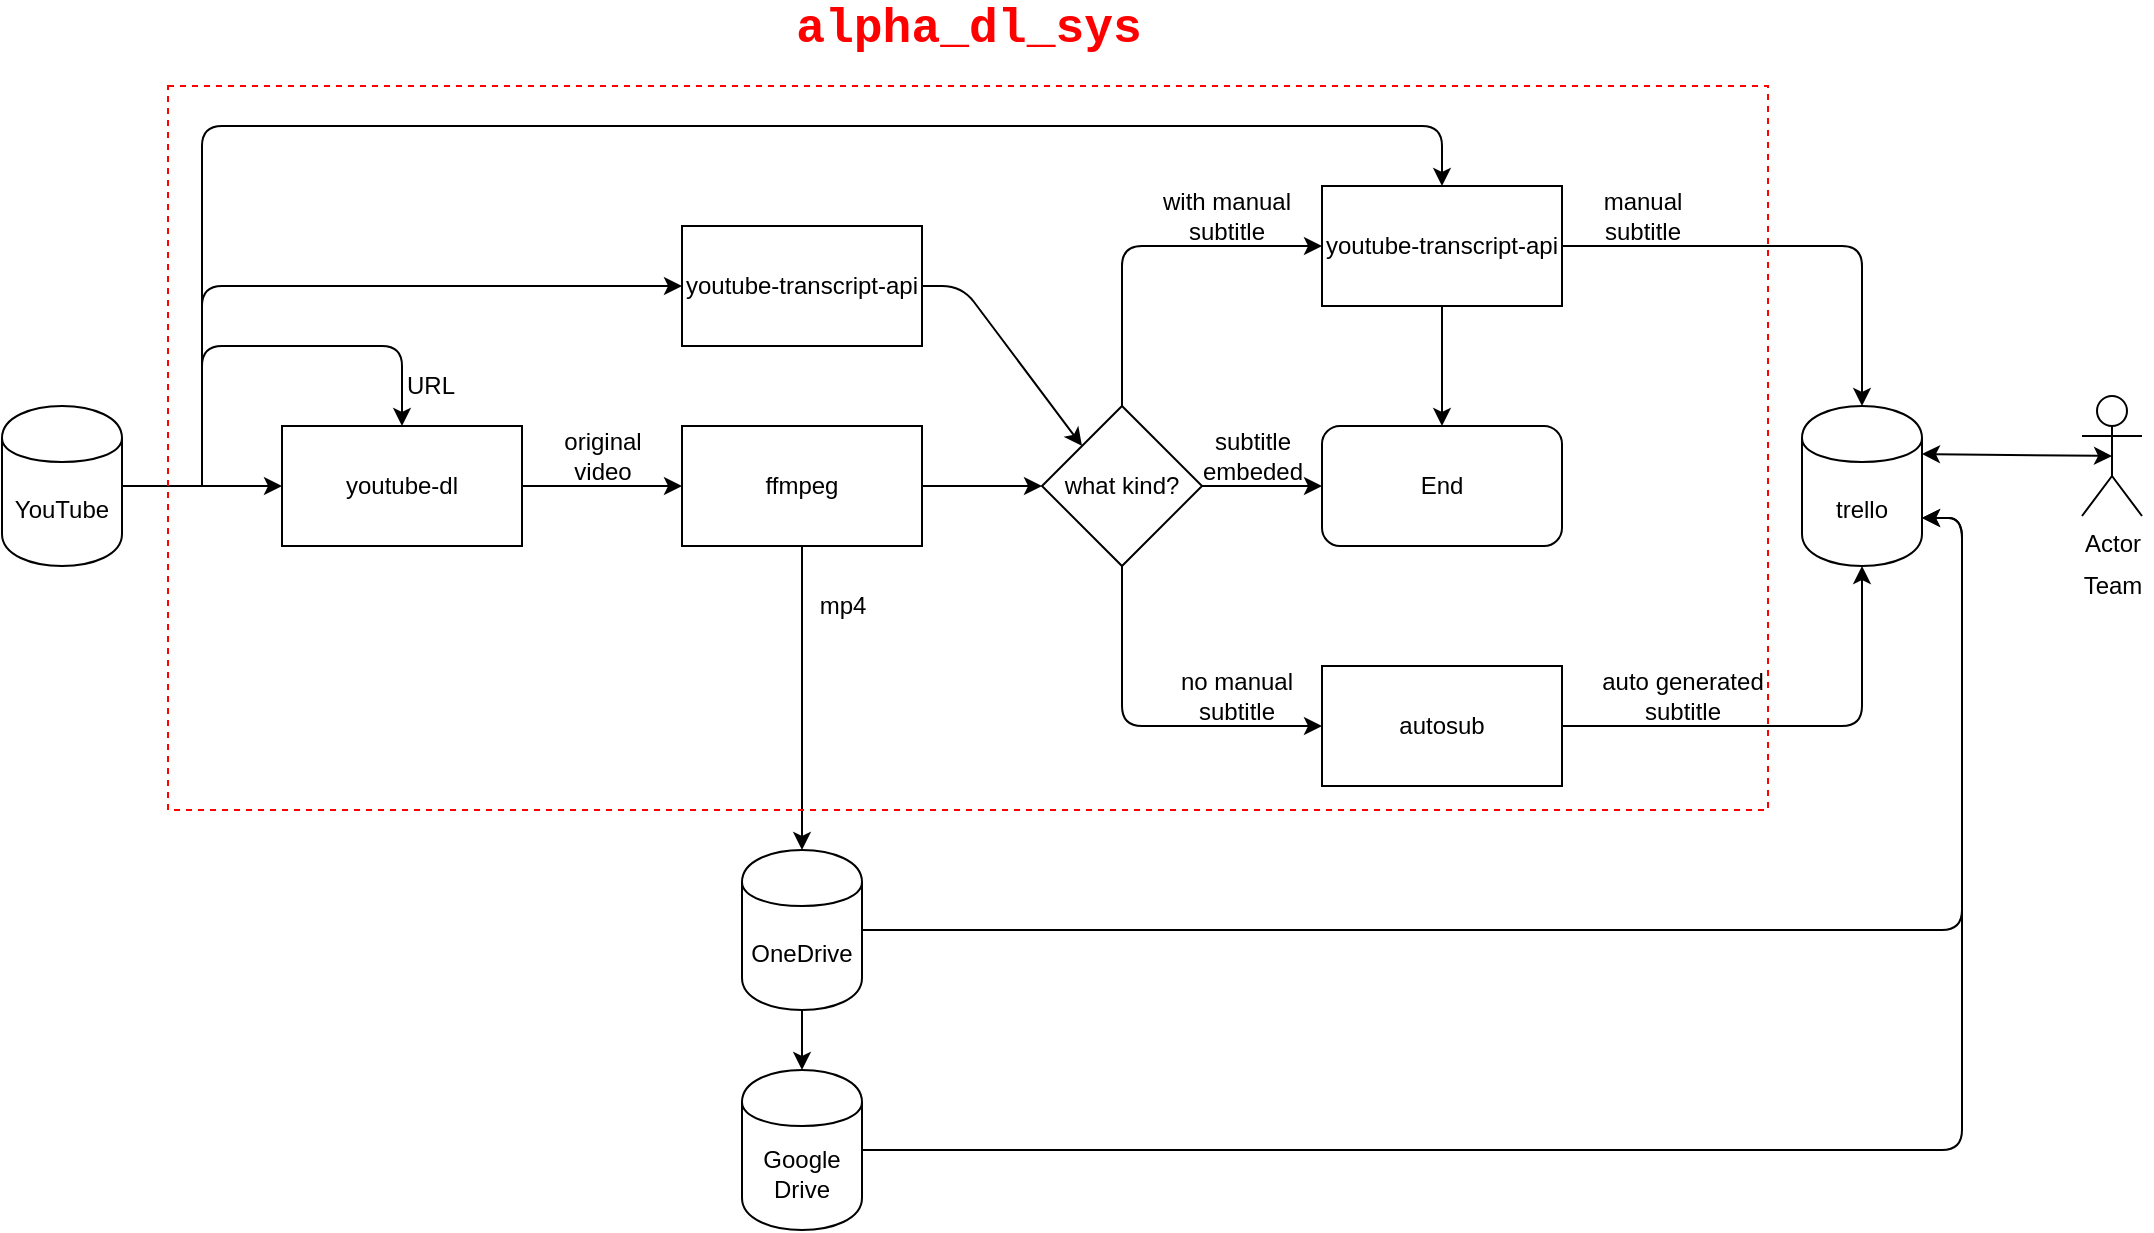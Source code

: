 <mxfile version="13.1.3">
    <diagram id="6hGFLwfOUW9BJ-s0fimq" name="Page-1">
        <mxGraphModel dx="1619" dy="932" grid="1" gridSize="10" guides="1" tooltips="1" connect="1" arrows="1" fold="1" page="1" pageScale="1" pageWidth="1169" pageHeight="827" math="0" shadow="0">
            <root>
                <mxCell id="0"/>
                <mxCell id="1" parent="0"/>
                <mxCell id="5" value="" style="edgeStyle=orthogonalEdgeStyle;rounded=0;orthogonalLoop=1;jettySize=auto;html=1;entryX=0;entryY=0.5;entryDx=0;entryDy=0;entryPerimeter=0;" edge="1" parent="1" source="2" target="3">
                    <mxGeometry relative="1" as="geometry">
                        <mxPoint x="187" y="349" as="targetPoint"/>
                    </mxGeometry>
                </mxCell>
                <mxCell id="2" value="YouTube" style="shape=cylinder;whiteSpace=wrap;html=1;boundedLbl=1;backgroundOutline=1;" vertex="1" parent="1">
                    <mxGeometry x="47" y="309" width="60" height="80" as="geometry"/>
                </mxCell>
                <mxCell id="7" value="" style="edgeStyle=orthogonalEdgeStyle;rounded=0;orthogonalLoop=1;jettySize=auto;html=1;" edge="1" parent="1" source="3" target="6">
                    <mxGeometry relative="1" as="geometry"/>
                </mxCell>
                <mxCell id="3" value="youtube-dl" style="rounded=0;whiteSpace=wrap;html=1;" vertex="1" parent="1">
                    <mxGeometry x="187" y="319" width="120" height="60" as="geometry"/>
                </mxCell>
                <mxCell id="21" value="" style="edgeStyle=orthogonalEdgeStyle;rounded=0;orthogonalLoop=1;jettySize=auto;html=1;" edge="1" parent="1" source="6" target="20">
                    <mxGeometry relative="1" as="geometry"/>
                </mxCell>
                <mxCell id="36" style="edgeStyle=orthogonalEdgeStyle;rounded=1;orthogonalLoop=1;jettySize=auto;html=1;exitX=0.5;exitY=1;exitDx=0;exitDy=0;entryX=0.5;entryY=0;entryDx=0;entryDy=0;" edge="1" parent="1" source="6" target="46">
                    <mxGeometry relative="1" as="geometry">
                        <mxPoint x="447" y="449" as="targetPoint"/>
                    </mxGeometry>
                </mxCell>
                <mxCell id="6" value="ffmpeg" style="rounded=0;whiteSpace=wrap;html=1;" vertex="1" parent="1">
                    <mxGeometry x="387" y="319" width="120" height="60" as="geometry"/>
                </mxCell>
                <mxCell id="8" value="original&lt;br&gt;video" style="text;html=1;align=center;verticalAlign=middle;resizable=0;points=[];autosize=1;" vertex="1" parent="1">
                    <mxGeometry x="322" y="319" width="50" height="30" as="geometry"/>
                </mxCell>
                <mxCell id="12" value="" style="endArrow=classic;html=1;entryX=0.5;entryY=0;entryDx=0;entryDy=0;" edge="1" parent="1" target="3">
                    <mxGeometry width="50" height="50" relative="1" as="geometry">
                        <mxPoint x="147" y="349" as="sourcePoint"/>
                        <mxPoint x="717" y="509" as="targetPoint"/>
                        <Array as="points">
                            <mxPoint x="147" y="279"/>
                            <mxPoint x="247" y="279"/>
                        </Array>
                    </mxGeometry>
                </mxCell>
                <mxCell id="13" value="URL" style="text;html=1;align=center;verticalAlign=middle;resizable=0;points=[];autosize=1;" vertex="1" parent="1">
                    <mxGeometry x="241" y="289" width="40" height="20" as="geometry"/>
                </mxCell>
                <mxCell id="28" value="" style="edgeStyle=orthogonalEdgeStyle;rounded=0;orthogonalLoop=1;jettySize=auto;html=1;" edge="1" parent="1" source="20" target="27">
                    <mxGeometry relative="1" as="geometry"/>
                </mxCell>
                <mxCell id="31" style="edgeStyle=orthogonalEdgeStyle;rounded=1;orthogonalLoop=1;jettySize=auto;html=1;exitX=0.5;exitY=0;exitDx=0;exitDy=0;entryX=0;entryY=0.5;entryDx=0;entryDy=0;" edge="1" parent="1" source="20" target="30">
                    <mxGeometry relative="1" as="geometry"/>
                </mxCell>
                <mxCell id="41" style="edgeStyle=orthogonalEdgeStyle;rounded=1;orthogonalLoop=1;jettySize=auto;html=1;exitX=0.5;exitY=1;exitDx=0;exitDy=0;entryX=0;entryY=0.5;entryDx=0;entryDy=0;" edge="1" parent="1" source="20" target="40">
                    <mxGeometry relative="1" as="geometry"/>
                </mxCell>
                <mxCell id="20" value="what kind?" style="rhombus;whiteSpace=wrap;html=1;" vertex="1" parent="1">
                    <mxGeometry x="567" y="309" width="80" height="80" as="geometry"/>
                </mxCell>
                <mxCell id="22" value="" style="endArrow=classic;html=1;entryX=0;entryY=0.5;entryDx=0;entryDy=0;" edge="1" parent="1" target="23">
                    <mxGeometry width="50" height="50" relative="1" as="geometry">
                        <mxPoint x="147" y="349" as="sourcePoint"/>
                        <mxPoint x="297" y="249" as="targetPoint"/>
                        <Array as="points">
                            <mxPoint x="147" y="249"/>
                        </Array>
                    </mxGeometry>
                </mxCell>
                <mxCell id="23" value="youtube-transcript-api" style="rounded=0;whiteSpace=wrap;html=1;" vertex="1" parent="1">
                    <mxGeometry x="387" y="219" width="120" height="60" as="geometry"/>
                </mxCell>
                <mxCell id="26" value="" style="endArrow=classic;html=1;exitX=1;exitY=0.5;exitDx=0;exitDy=0;entryX=0;entryY=0;entryDx=0;entryDy=0;" edge="1" parent="1" source="23" target="20">
                    <mxGeometry width="50" height="50" relative="1" as="geometry">
                        <mxPoint x="667" y="559" as="sourcePoint"/>
                        <mxPoint x="717" y="509" as="targetPoint"/>
                        <Array as="points">
                            <mxPoint x="527" y="249"/>
                        </Array>
                    </mxGeometry>
                </mxCell>
                <mxCell id="27" value="End" style="rounded=1;whiteSpace=wrap;html=1;" vertex="1" parent="1">
                    <mxGeometry x="707" y="319" width="120" height="60" as="geometry"/>
                </mxCell>
                <mxCell id="29" value="subtitle&lt;br&gt;embeded" style="text;html=1;align=center;verticalAlign=middle;resizable=0;points=[];autosize=1;" vertex="1" parent="1">
                    <mxGeometry x="637" y="319" width="70" height="30" as="geometry"/>
                </mxCell>
                <mxCell id="34" style="edgeStyle=orthogonalEdgeStyle;rounded=1;orthogonalLoop=1;jettySize=auto;html=1;exitX=0.5;exitY=1;exitDx=0;exitDy=0;" edge="1" parent="1" source="30" target="27">
                    <mxGeometry relative="1" as="geometry"/>
                </mxCell>
                <mxCell id="38" value="" style="edgeStyle=orthogonalEdgeStyle;rounded=1;orthogonalLoop=1;jettySize=auto;html=1;entryX=0.5;entryY=0;entryDx=0;entryDy=0;" edge="1" parent="1" source="30" target="47">
                    <mxGeometry relative="1" as="geometry">
                        <mxPoint x="977" y="309" as="targetPoint"/>
                    </mxGeometry>
                </mxCell>
                <mxCell id="30" value="youtube-transcript-api" style="rounded=0;whiteSpace=wrap;html=1;" vertex="1" parent="1">
                    <mxGeometry x="707" y="199" width="120" height="60" as="geometry"/>
                </mxCell>
                <mxCell id="32" value="with manual&lt;br&gt;subtitle" style="text;html=1;align=center;verticalAlign=middle;resizable=0;points=[];autosize=1;" vertex="1" parent="1">
                    <mxGeometry x="619" y="199" width="80" height="30" as="geometry"/>
                </mxCell>
                <mxCell id="33" value="" style="endArrow=classic;html=1;entryX=0.5;entryY=0;entryDx=0;entryDy=0;" edge="1" parent="1" target="30">
                    <mxGeometry width="50" height="50" relative="1" as="geometry">
                        <mxPoint x="147" y="349" as="sourcePoint"/>
                        <mxPoint x="717" y="509" as="targetPoint"/>
                        <Array as="points">
                            <mxPoint x="147" y="169"/>
                            <mxPoint x="767" y="169"/>
                        </Array>
                    </mxGeometry>
                </mxCell>
                <mxCell id="35" value="mp4" style="text;html=1;align=center;verticalAlign=middle;resizable=0;points=[];autosize=1;" vertex="1" parent="1">
                    <mxGeometry x="447" y="399" width="40" height="20" as="geometry"/>
                </mxCell>
                <mxCell id="39" value="manual&lt;br&gt;subtitle" style="text;html=1;align=center;verticalAlign=middle;resizable=0;points=[];autosize=1;" vertex="1" parent="1">
                    <mxGeometry x="842" y="199" width="50" height="30" as="geometry"/>
                </mxCell>
                <mxCell id="44" value="" style="edgeStyle=orthogonalEdgeStyle;rounded=1;orthogonalLoop=1;jettySize=auto;html=1;entryX=0.5;entryY=1;entryDx=0;entryDy=0;" edge="1" parent="1" source="40" target="47">
                    <mxGeometry relative="1" as="geometry">
                        <mxPoint x="907" y="469" as="targetPoint"/>
                    </mxGeometry>
                </mxCell>
                <mxCell id="40" value="autosub" style="rounded=0;whiteSpace=wrap;html=1;" vertex="1" parent="1">
                    <mxGeometry x="707" y="439" width="120" height="60" as="geometry"/>
                </mxCell>
                <mxCell id="42" value="no manual&lt;br&gt;subtitle" style="text;html=1;align=center;verticalAlign=middle;resizable=0;points=[];autosize=1;" vertex="1" parent="1">
                    <mxGeometry x="629" y="439" width="70" height="30" as="geometry"/>
                </mxCell>
                <mxCell id="45" value="auto generated&lt;br&gt;subtitle" style="text;html=1;align=center;verticalAlign=middle;resizable=0;points=[];autosize=1;" vertex="1" parent="1">
                    <mxGeometry x="837" y="439" width="100" height="30" as="geometry"/>
                </mxCell>
                <mxCell id="50" value="" style="edgeStyle=orthogonalEdgeStyle;rounded=1;orthogonalLoop=1;jettySize=auto;html=1;" edge="1" parent="1" source="46" target="49">
                    <mxGeometry relative="1" as="geometry"/>
                </mxCell>
                <mxCell id="62" style="edgeStyle=orthogonalEdgeStyle;rounded=1;orthogonalLoop=1;jettySize=auto;html=1;exitX=1;exitY=0.5;exitDx=0;exitDy=0;entryX=1;entryY=0.7;entryDx=0;entryDy=0;" edge="1" parent="1" source="46" target="47">
                    <mxGeometry relative="1" as="geometry"/>
                </mxCell>
                <mxCell id="46" value="OneDrive" style="shape=cylinder;whiteSpace=wrap;html=1;boundedLbl=1;backgroundOutline=1;" vertex="1" parent="1">
                    <mxGeometry x="417" y="531" width="60" height="80" as="geometry"/>
                </mxCell>
                <mxCell id="63" style="edgeStyle=orthogonalEdgeStyle;rounded=1;orthogonalLoop=1;jettySize=auto;html=1;exitX=1;exitY=0.5;exitDx=0;exitDy=0;entryX=1;entryY=0.7;entryDx=0;entryDy=0;" edge="1" parent="1" source="49" target="47">
                    <mxGeometry relative="1" as="geometry"/>
                </mxCell>
                <mxCell id="49" value="Google&lt;br&gt;Drive" style="shape=cylinder;whiteSpace=wrap;html=1;boundedLbl=1;backgroundOutline=1;" vertex="1" parent="1">
                    <mxGeometry x="417" y="641" width="60" height="80" as="geometry"/>
                </mxCell>
                <mxCell id="47" value="trello" style="shape=cylinder;whiteSpace=wrap;html=1;boundedLbl=1;backgroundOutline=1;" vertex="1" parent="1">
                    <mxGeometry x="947" y="309" width="60" height="80" as="geometry"/>
                </mxCell>
                <mxCell id="53" value="Actor" style="shape=umlActor;verticalLabelPosition=bottom;labelBackgroundColor=#ffffff;verticalAlign=top;html=1;outlineConnect=0;" vertex="1" parent="1">
                    <mxGeometry x="1087" y="304" width="30" height="60" as="geometry"/>
                </mxCell>
                <mxCell id="57" value="" style="endArrow=classic;startArrow=classic;html=1;exitX=1;exitY=0.3;exitDx=0;exitDy=0;entryX=0.5;entryY=0.5;entryDx=0;entryDy=0;entryPerimeter=0;" edge="1" parent="1" source="47" target="53">
                    <mxGeometry width="50" height="50" relative="1" as="geometry">
                        <mxPoint x="667" y="559" as="sourcePoint"/>
                        <mxPoint x="717" y="509" as="targetPoint"/>
                    </mxGeometry>
                </mxCell>
                <mxCell id="58" value="Team" style="text;html=1;align=center;verticalAlign=middle;resizable=0;points=[];autosize=1;" vertex="1" parent="1">
                    <mxGeometry x="1082" y="389" width="40" height="20" as="geometry"/>
                </mxCell>
                <mxCell id="64" value="" style="rounded=0;whiteSpace=wrap;html=1;fillColor=none;dashed=1;strokeColor=#FF0000;" vertex="1" parent="1">
                    <mxGeometry x="130" y="149" width="800" height="362" as="geometry"/>
                </mxCell>
                <mxCell id="65" value="&lt;font color=&quot;#ff0000&quot;&gt;alpha_dl_sys&lt;/font&gt;" style="text;html=1;align=center;verticalAlign=middle;resizable=0;points=[];autosize=1;fontStyle=1;fontSize=24;fontFamily=Courier New;" vertex="1" parent="1">
                    <mxGeometry x="435" y="106" width="190" height="30" as="geometry"/>
                </mxCell>
            </root>
        </mxGraphModel>
    </diagram>
</mxfile>
